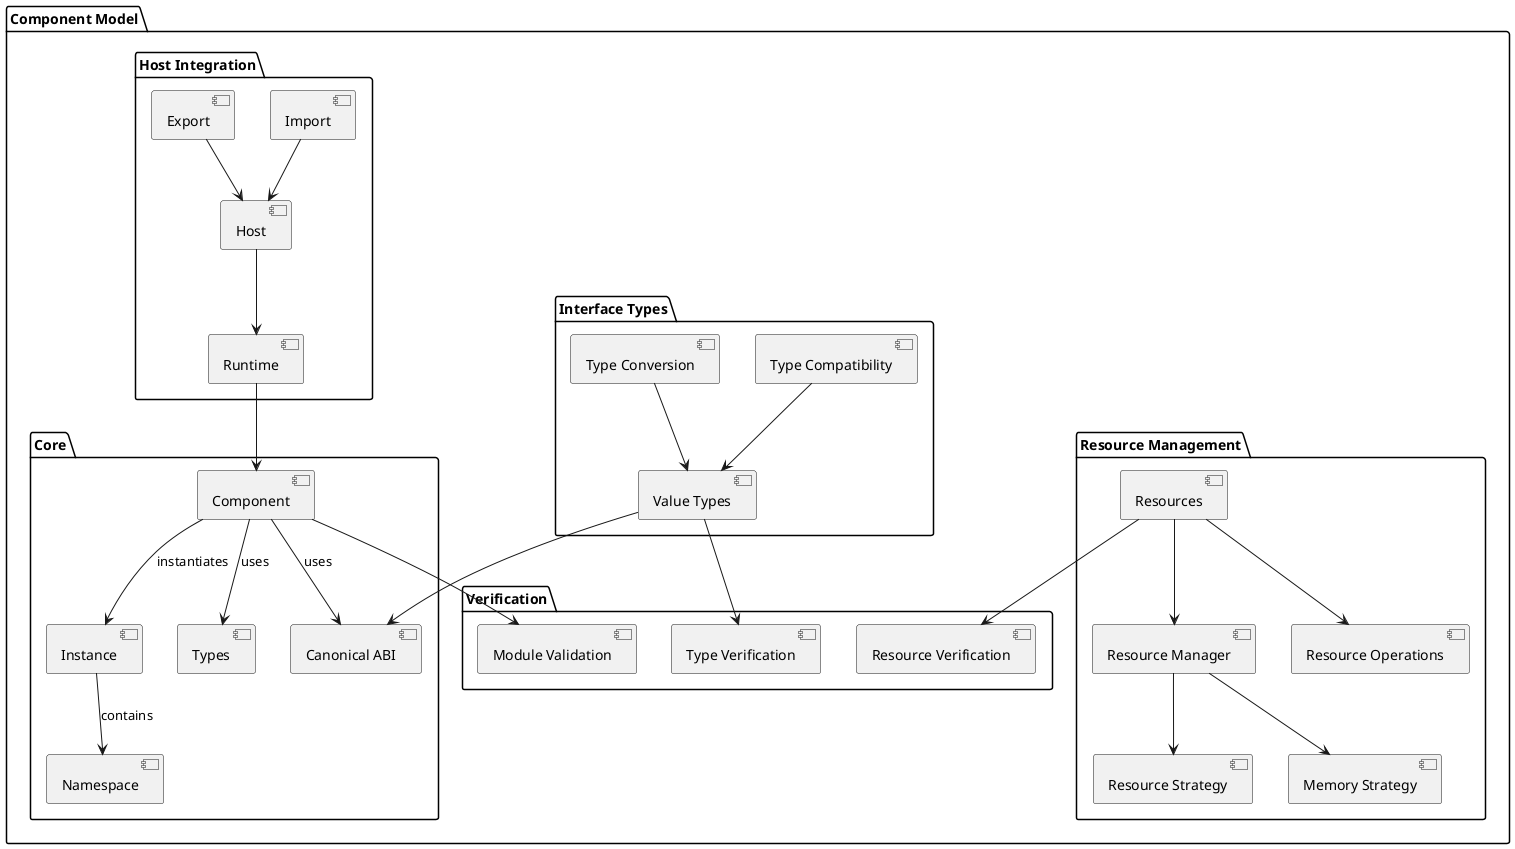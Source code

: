 @startuml

package "Component Model" {
  package "Core" {
    [Component] as Component
    [Instance] as Instance
    [Namespace] as Namespace
    [Types] as Types
    [Canonical ABI] as CanonicalABI
    
    Component --> Instance : instantiates
    Component --> Types : uses
    Instance --> Namespace : contains
    Component --> CanonicalABI : uses
  }
  
  package "Interface Types" {
    [Type Compatibility] as TypeCompat
    [Value Types] as ValueTypes
    [Type Conversion] as TypeConv
    
    TypeCompat --> ValueTypes
    TypeConv --> ValueTypes
    ValueTypes --> CanonicalABI
  }
  
  package "Resource Management" {
    [Resources] as Resources
    [Resource Manager] as ResourceManager
    [Resource Strategy] as ResStrategy
    [Memory Strategy] as MemStrategy
    [Resource Operations] as ResOps
    
    Resources --> ResourceManager
    ResourceManager --> ResStrategy
    ResourceManager --> MemStrategy
    Resources --> ResOps
  }
  
  package "Host Integration" {
    [Import] as Import
    [Export] as Export
    [Host] as Host
    [Runtime] as Runtime
    
    Import --> Host
    Export --> Host
    Host --> Runtime
    Runtime --> Component
  }
  
  package "Verification" {
    [Module Validation] as ModuleValid
    [Type Verification] as TypeVerify
    [Resource Verification] as ResVerify
    
    Component --> ModuleValid
    ValueTypes --> TypeVerify
    Resources --> ResVerify
  }
}

@enduml 